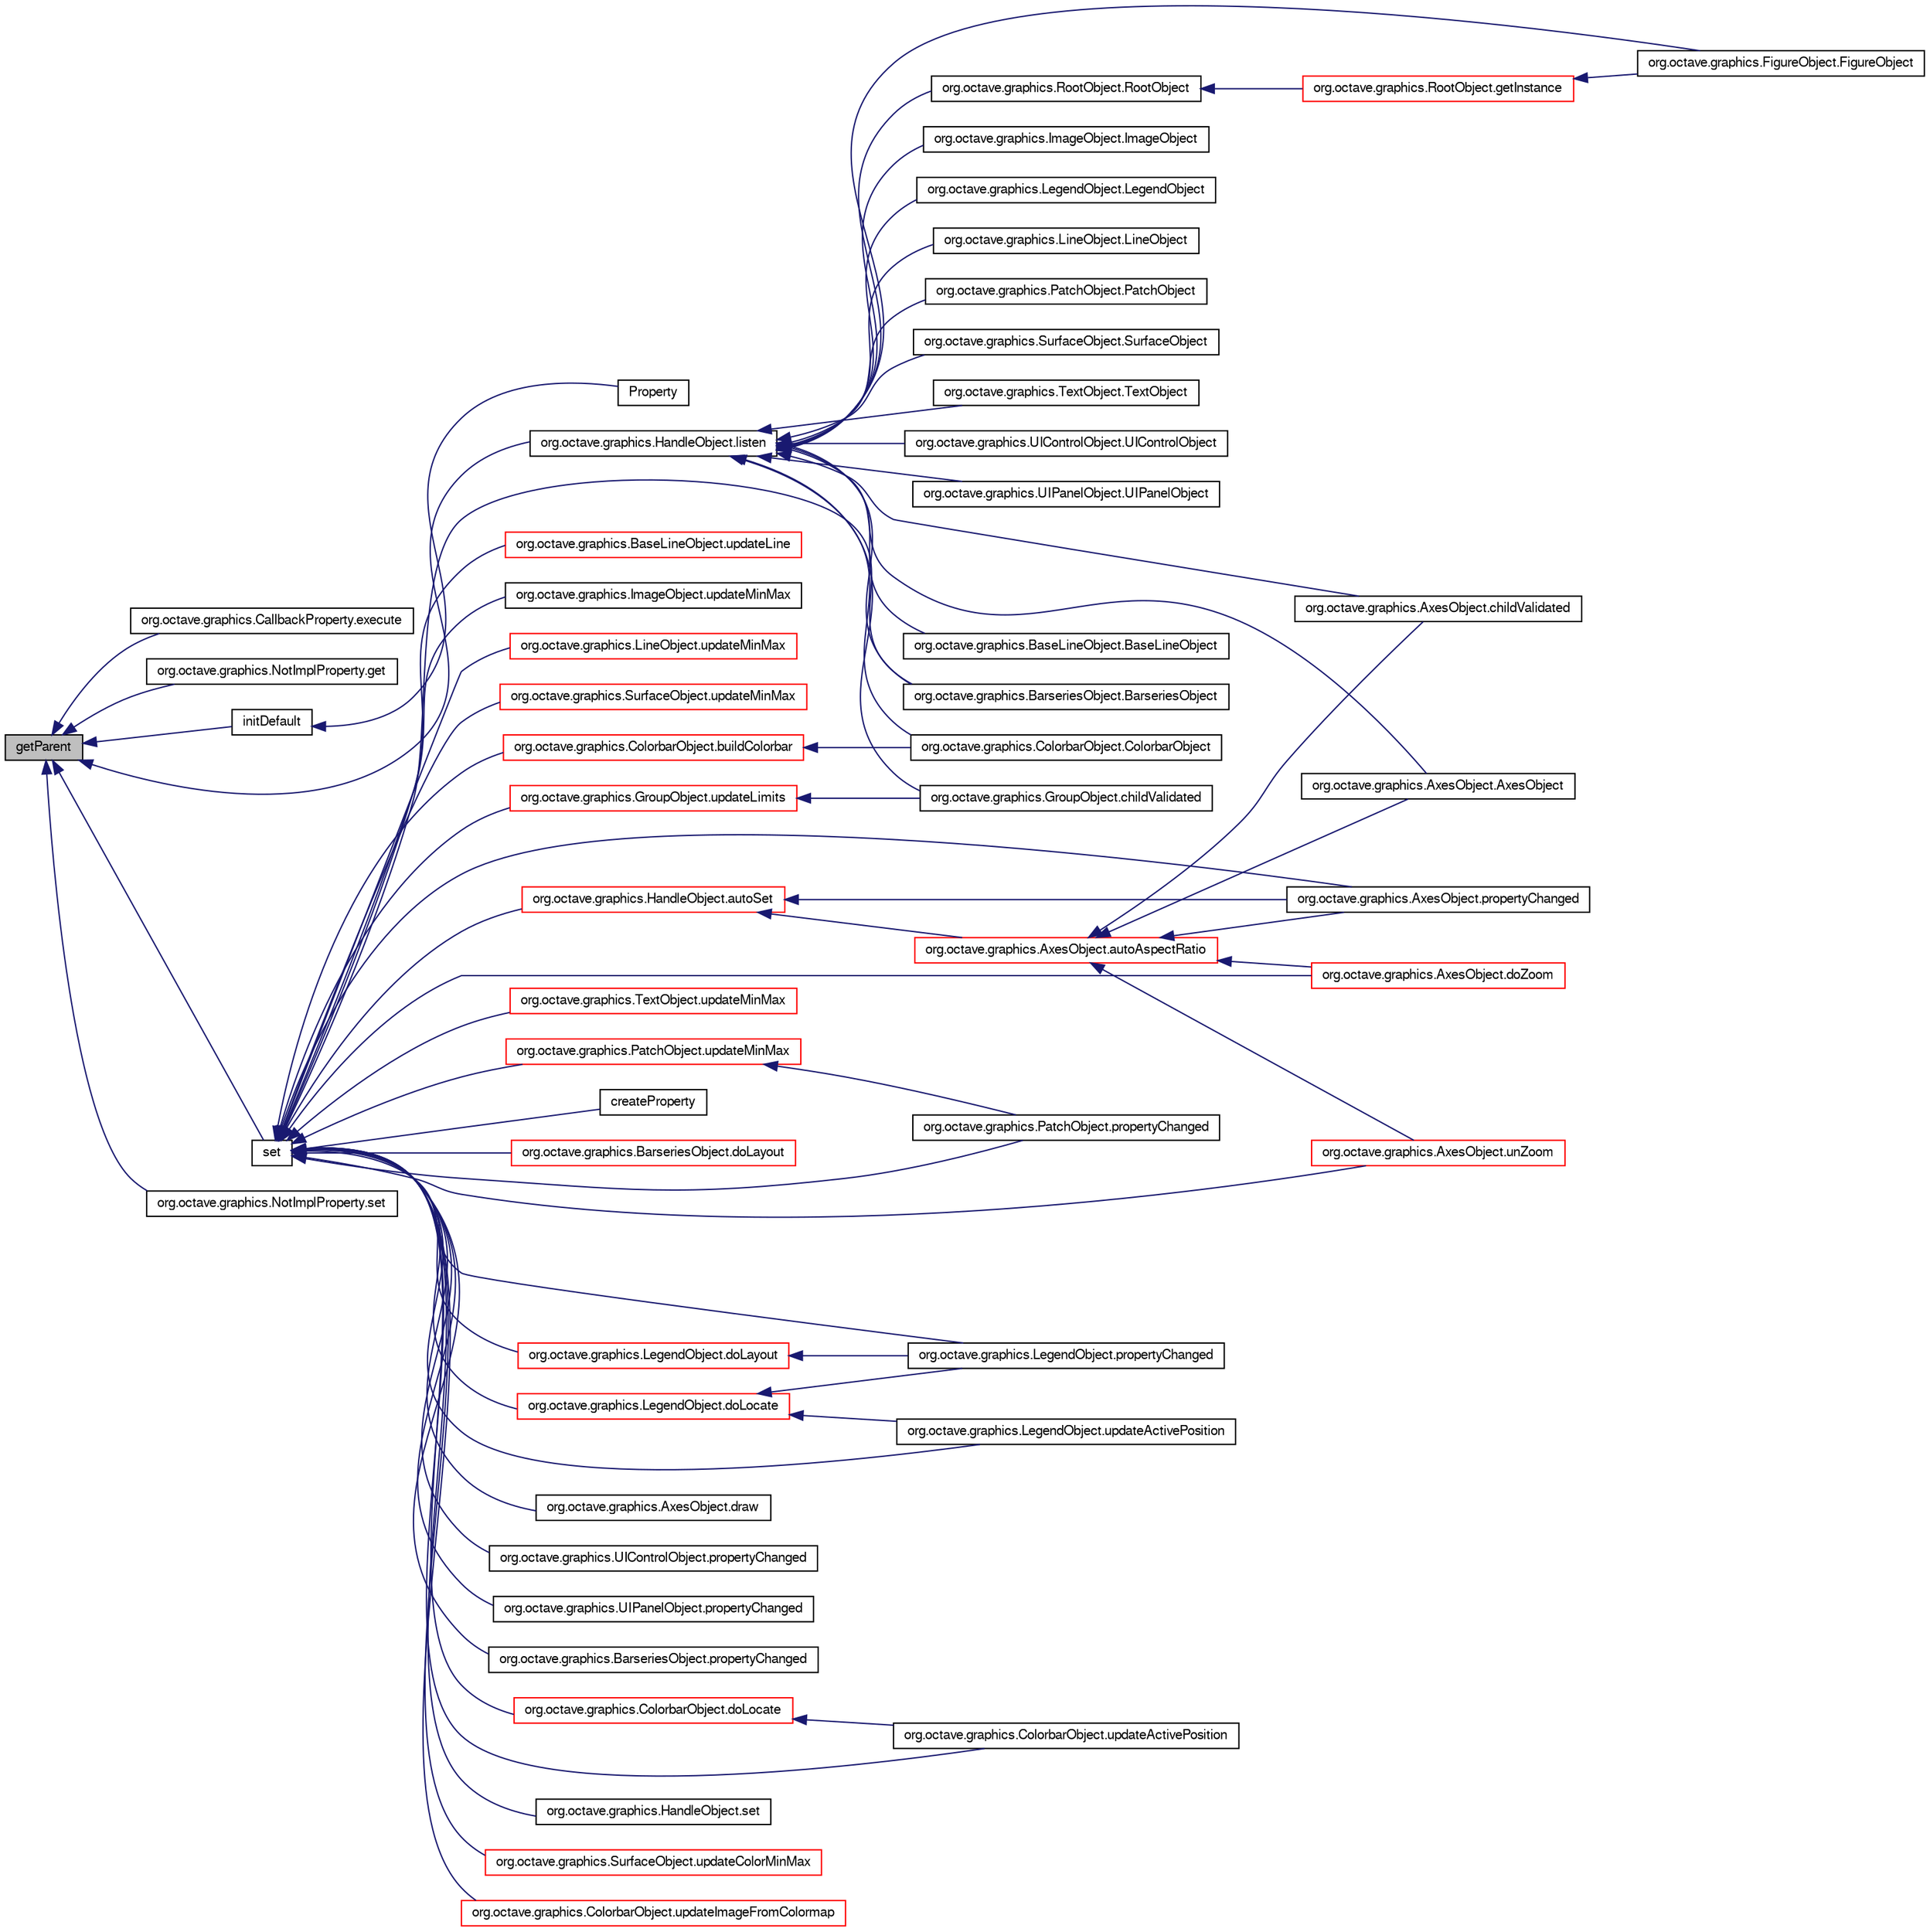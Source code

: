 digraph G
{
  edge [fontname="FreeSans",fontsize="10",labelfontname="FreeSans",labelfontsize="10"];
  node [fontname="FreeSans",fontsize="10",shape=record];
  rankdir="LR";
  Node1 [label="getParent",height=0.2,width=0.4,color="black", fillcolor="grey75", style="filled" fontcolor="black"];
  Node1 -> Node2 [dir="back",color="midnightblue",fontsize="10",style="solid",fontname="FreeSans"];
  Node2 [label="org.octave.graphics.CallbackProperty.execute",height=0.2,width=0.4,color="black", fillcolor="white", style="filled",URL="$classorg_1_1octave_1_1graphics_1_1_callback_property.html#aba1340f056cec67c4443221b5fd9c5fc"];
  Node1 -> Node3 [dir="back",color="midnightblue",fontsize="10",style="solid",fontname="FreeSans"];
  Node3 [label="org.octave.graphics.NotImplProperty.get",height=0.2,width=0.4,color="black", fillcolor="white", style="filled",URL="$classorg_1_1octave_1_1graphics_1_1_not_impl_property.html#a1dcb9a3ca99e59be2606b68eb18036a0"];
  Node1 -> Node4 [dir="back",color="midnightblue",fontsize="10",style="solid",fontname="FreeSans"];
  Node4 [label="initDefault",height=0.2,width=0.4,color="black", fillcolor="white", style="filled",URL="$classorg_1_1octave_1_1graphics_1_1_property.html#a6f087e0829c1a152415f1c5fd4d7c85f"];
  Node4 -> Node5 [dir="back",color="midnightblue",fontsize="10",style="solid",fontname="FreeSans"];
  Node5 [label="Property",height=0.2,width=0.4,color="black", fillcolor="white", style="filled",URL="$classorg_1_1octave_1_1graphics_1_1_property.html#af35844281333f931cd313c6cc053b1db"];
  Node1 -> Node6 [dir="back",color="midnightblue",fontsize="10",style="solid",fontname="FreeSans"];
  Node6 [label="org.octave.graphics.HandleObject.listen",height=0.2,width=0.4,color="black", fillcolor="white", style="filled",URL="$classorg_1_1octave_1_1graphics_1_1_handle_object.html#afeadfccbc2f3a8165f873c85c47ef024"];
  Node6 -> Node7 [dir="back",color="midnightblue",fontsize="10",style="solid",fontname="FreeSans"];
  Node7 [label="org.octave.graphics.AxesObject.AxesObject",height=0.2,width=0.4,color="black", fillcolor="white", style="filled",URL="$classorg_1_1octave_1_1graphics_1_1_axes_object.html#a95e48904fe84ed9e2b74777a4b758cdb"];
  Node6 -> Node8 [dir="back",color="midnightblue",fontsize="10",style="solid",fontname="FreeSans"];
  Node8 [label="org.octave.graphics.BarseriesObject.BarseriesObject",height=0.2,width=0.4,color="black", fillcolor="white", style="filled",URL="$classorg_1_1octave_1_1graphics_1_1_barseries_object.html#a50abf61f9991ad3269385b8bcf511738"];
  Node6 -> Node9 [dir="back",color="midnightblue",fontsize="10",style="solid",fontname="FreeSans"];
  Node9 [label="org.octave.graphics.BaseLineObject.BaseLineObject",height=0.2,width=0.4,color="black", fillcolor="white", style="filled",URL="$classorg_1_1octave_1_1graphics_1_1_base_line_object.html#afd3533853b5492e46eb96865d6b72942"];
  Node6 -> Node10 [dir="back",color="midnightblue",fontsize="10",style="solid",fontname="FreeSans"];
  Node10 [label="org.octave.graphics.GroupObject.childValidated",height=0.2,width=0.4,color="black", fillcolor="white", style="filled",URL="$classorg_1_1octave_1_1graphics_1_1_group_object.html#a8968031d1c5eaed3cc667f394cea6ba3"];
  Node6 -> Node11 [dir="back",color="midnightblue",fontsize="10",style="solid",fontname="FreeSans"];
  Node11 [label="org.octave.graphics.AxesObject.childValidated",height=0.2,width=0.4,color="black", fillcolor="white", style="filled",URL="$classorg_1_1octave_1_1graphics_1_1_axes_object.html#a8968031d1c5eaed3cc667f394cea6ba3"];
  Node6 -> Node12 [dir="back",color="midnightblue",fontsize="10",style="solid",fontname="FreeSans"];
  Node12 [label="org.octave.graphics.ColorbarObject.ColorbarObject",height=0.2,width=0.4,color="black", fillcolor="white", style="filled",URL="$classorg_1_1octave_1_1graphics_1_1_colorbar_object.html#a046394702188ee5d3b6354c41d800942"];
  Node6 -> Node13 [dir="back",color="midnightblue",fontsize="10",style="solid",fontname="FreeSans"];
  Node13 [label="org.octave.graphics.FigureObject.FigureObject",height=0.2,width=0.4,color="black", fillcolor="white", style="filled",URL="$classorg_1_1octave_1_1graphics_1_1_figure_object.html#a5573860cef1df0d5df679f47b1a8cbc5"];
  Node6 -> Node14 [dir="back",color="midnightblue",fontsize="10",style="solid",fontname="FreeSans"];
  Node14 [label="org.octave.graphics.ImageObject.ImageObject",height=0.2,width=0.4,color="black", fillcolor="white", style="filled",URL="$classorg_1_1octave_1_1graphics_1_1_image_object.html#a2405160a997dbfe8163eae2dc4710a3f"];
  Node6 -> Node15 [dir="back",color="midnightblue",fontsize="10",style="solid",fontname="FreeSans"];
  Node15 [label="org.octave.graphics.LegendObject.LegendObject",height=0.2,width=0.4,color="black", fillcolor="white", style="filled",URL="$classorg_1_1octave_1_1graphics_1_1_legend_object.html#af481b72f794bf09cd6a2bf647172ca5d"];
  Node6 -> Node16 [dir="back",color="midnightblue",fontsize="10",style="solid",fontname="FreeSans"];
  Node16 [label="org.octave.graphics.LineObject.LineObject",height=0.2,width=0.4,color="black", fillcolor="white", style="filled",URL="$classorg_1_1octave_1_1graphics_1_1_line_object.html#a54cb0d7042066bf6f55f1389aef4f354"];
  Node6 -> Node17 [dir="back",color="midnightblue",fontsize="10",style="solid",fontname="FreeSans"];
  Node17 [label="org.octave.graphics.PatchObject.PatchObject",height=0.2,width=0.4,color="black", fillcolor="white", style="filled",URL="$classorg_1_1octave_1_1graphics_1_1_patch_object.html#a26b8280ba749fcce809fa348a6629db3"];
  Node6 -> Node18 [dir="back",color="midnightblue",fontsize="10",style="solid",fontname="FreeSans"];
  Node18 [label="org.octave.graphics.RootObject.RootObject",height=0.2,width=0.4,color="black", fillcolor="white", style="filled",URL="$classorg_1_1octave_1_1graphics_1_1_root_object.html#a76fd4632f5dc1210c78d63dfcdab9d97"];
  Node18 -> Node19 [dir="back",color="midnightblue",fontsize="10",style="solid",fontname="FreeSans"];
  Node19 [label="org.octave.graphics.RootObject.getInstance",height=0.2,width=0.4,color="red", fillcolor="white", style="filled",URL="$classorg_1_1octave_1_1graphics_1_1_root_object.html#a573e273349bf21ddf5ad2c23fab0282d"];
  Node19 -> Node13 [dir="back",color="midnightblue",fontsize="10",style="solid",fontname="FreeSans"];
  Node6 -> Node20 [dir="back",color="midnightblue",fontsize="10",style="solid",fontname="FreeSans"];
  Node20 [label="org.octave.graphics.SurfaceObject.SurfaceObject",height=0.2,width=0.4,color="black", fillcolor="white", style="filled",URL="$classorg_1_1octave_1_1graphics_1_1_surface_object.html#a9972e0c51b151622ac773a2df1eb05ce"];
  Node6 -> Node21 [dir="back",color="midnightblue",fontsize="10",style="solid",fontname="FreeSans"];
  Node21 [label="org.octave.graphics.TextObject.TextObject",height=0.2,width=0.4,color="black", fillcolor="white", style="filled",URL="$classorg_1_1octave_1_1graphics_1_1_text_object.html#a81ee4ccf2f0edb3d694b3d10d60821a0"];
  Node6 -> Node22 [dir="back",color="midnightblue",fontsize="10",style="solid",fontname="FreeSans"];
  Node22 [label="org.octave.graphics.UIControlObject.UIControlObject",height=0.2,width=0.4,color="black", fillcolor="white", style="filled",URL="$classorg_1_1octave_1_1graphics_1_1_u_i_control_object.html#a50ab420be920003dd0c670eb9d18ea78"];
  Node6 -> Node23 [dir="back",color="midnightblue",fontsize="10",style="solid",fontname="FreeSans"];
  Node23 [label="org.octave.graphics.UIPanelObject.UIPanelObject",height=0.2,width=0.4,color="black", fillcolor="white", style="filled",URL="$classorg_1_1octave_1_1graphics_1_1_u_i_panel_object.html#a61532cd077fc8e6b204b2eaccb6ac62b"];
  Node1 -> Node24 [dir="back",color="midnightblue",fontsize="10",style="solid",fontname="FreeSans"];
  Node24 [label="org.octave.graphics.NotImplProperty.set",height=0.2,width=0.4,color="black", fillcolor="white", style="filled",URL="$classorg_1_1octave_1_1graphics_1_1_not_impl_property.html#afa1a5457d4b402c51eb58b213de1065f"];
  Node1 -> Node25 [dir="back",color="midnightblue",fontsize="10",style="solid",fontname="FreeSans"];
  Node25 [label="set",height=0.2,width=0.4,color="black", fillcolor="white", style="filled",URL="$classorg_1_1octave_1_1graphics_1_1_property.html#afa1a5457d4b402c51eb58b213de1065f"];
  Node25 -> Node26 [dir="back",color="midnightblue",fontsize="10",style="solid",fontname="FreeSans"];
  Node26 [label="org.octave.graphics.HandleObject.autoSet",height=0.2,width=0.4,color="red", fillcolor="white", style="filled",URL="$classorg_1_1octave_1_1graphics_1_1_handle_object.html#a8d2c5ee6879fc8f2e181270b7ea9e934"];
  Node26 -> Node27 [dir="back",color="midnightblue",fontsize="10",style="solid",fontname="FreeSans"];
  Node27 [label="org.octave.graphics.AxesObject.autoAspectRatio",height=0.2,width=0.4,color="red", fillcolor="white", style="filled",URL="$classorg_1_1octave_1_1graphics_1_1_axes_object.html#a3b96f348814a0162983f78d71d1b38ea"];
  Node27 -> Node7 [dir="back",color="midnightblue",fontsize="10",style="solid",fontname="FreeSans"];
  Node27 -> Node11 [dir="back",color="midnightblue",fontsize="10",style="solid",fontname="FreeSans"];
  Node27 -> Node28 [dir="back",color="midnightblue",fontsize="10",style="solid",fontname="FreeSans"];
  Node28 [label="org.octave.graphics.AxesObject.doZoom",height=0.2,width=0.4,color="red", fillcolor="white", style="filled",URL="$classorg_1_1octave_1_1graphics_1_1_axes_object.html#ae8c824d97814363fef35b5ed3276d626"];
  Node27 -> Node29 [dir="back",color="midnightblue",fontsize="10",style="solid",fontname="FreeSans"];
  Node29 [label="org.octave.graphics.AxesObject.propertyChanged",height=0.2,width=0.4,color="black", fillcolor="white", style="filled",URL="$classorg_1_1octave_1_1graphics_1_1_axes_object.html#a15b63fbbc7c3a7ad69eb51e60232e1cb"];
  Node27 -> Node30 [dir="back",color="midnightblue",fontsize="10",style="solid",fontname="FreeSans"];
  Node30 [label="org.octave.graphics.AxesObject.unZoom",height=0.2,width=0.4,color="red", fillcolor="white", style="filled",URL="$classorg_1_1octave_1_1graphics_1_1_axes_object.html#a3808a131f04ccbdf0d1c50f883815dca"];
  Node26 -> Node29 [dir="back",color="midnightblue",fontsize="10",style="solid",fontname="FreeSans"];
  Node25 -> Node8 [dir="back",color="midnightblue",fontsize="10",style="solid",fontname="FreeSans"];
  Node25 -> Node31 [dir="back",color="midnightblue",fontsize="10",style="solid",fontname="FreeSans"];
  Node31 [label="org.octave.graphics.ColorbarObject.buildColorbar",height=0.2,width=0.4,color="red", fillcolor="white", style="filled",URL="$classorg_1_1octave_1_1graphics_1_1_colorbar_object.html#ad7c4335dcdafd88406af75b6478f9cba"];
  Node31 -> Node12 [dir="back",color="midnightblue",fontsize="10",style="solid",fontname="FreeSans"];
  Node25 -> Node32 [dir="back",color="midnightblue",fontsize="10",style="solid",fontname="FreeSans"];
  Node32 [label="createProperty",height=0.2,width=0.4,color="black", fillcolor="white", style="filled",URL="$classorg_1_1octave_1_1graphics_1_1_property.html#a34e5cdfb0a7c418c7f4c7406d3e4eb19"];
  Node25 -> Node33 [dir="back",color="midnightblue",fontsize="10",style="solid",fontname="FreeSans"];
  Node33 [label="org.octave.graphics.BarseriesObject.doLayout",height=0.2,width=0.4,color="red", fillcolor="white", style="filled",URL="$classorg_1_1octave_1_1graphics_1_1_barseries_object.html#a47e208c762e8bcc4149bd9792d22ff6d"];
  Node25 -> Node34 [dir="back",color="midnightblue",fontsize="10",style="solid",fontname="FreeSans"];
  Node34 [label="org.octave.graphics.LegendObject.doLayout",height=0.2,width=0.4,color="red", fillcolor="white", style="filled",URL="$classorg_1_1octave_1_1graphics_1_1_legend_object.html#abf88fa0b9edf8ede8c6b1bd9e3510d4f"];
  Node34 -> Node35 [dir="back",color="midnightblue",fontsize="10",style="solid",fontname="FreeSans"];
  Node35 [label="org.octave.graphics.LegendObject.propertyChanged",height=0.2,width=0.4,color="black", fillcolor="white", style="filled",URL="$classorg_1_1octave_1_1graphics_1_1_legend_object.html#a15b63fbbc7c3a7ad69eb51e60232e1cb"];
  Node25 -> Node36 [dir="back",color="midnightblue",fontsize="10",style="solid",fontname="FreeSans"];
  Node36 [label="org.octave.graphics.ColorbarObject.doLocate",height=0.2,width=0.4,color="red", fillcolor="white", style="filled",URL="$classorg_1_1octave_1_1graphics_1_1_colorbar_object.html#af0ec59e0f5939c1311544166debd60c0"];
  Node36 -> Node37 [dir="back",color="midnightblue",fontsize="10",style="solid",fontname="FreeSans"];
  Node37 [label="org.octave.graphics.ColorbarObject.updateActivePosition",height=0.2,width=0.4,color="black", fillcolor="white", style="filled",URL="$classorg_1_1octave_1_1graphics_1_1_colorbar_object.html#ade2f110d5abeb2807c9a26961bf257a0"];
  Node25 -> Node38 [dir="back",color="midnightblue",fontsize="10",style="solid",fontname="FreeSans"];
  Node38 [label="org.octave.graphics.LegendObject.doLocate",height=0.2,width=0.4,color="red", fillcolor="white", style="filled",URL="$classorg_1_1octave_1_1graphics_1_1_legend_object.html#af0ec59e0f5939c1311544166debd60c0"];
  Node38 -> Node35 [dir="back",color="midnightblue",fontsize="10",style="solid",fontname="FreeSans"];
  Node38 -> Node39 [dir="back",color="midnightblue",fontsize="10",style="solid",fontname="FreeSans"];
  Node39 [label="org.octave.graphics.LegendObject.updateActivePosition",height=0.2,width=0.4,color="black", fillcolor="white", style="filled",URL="$classorg_1_1octave_1_1graphics_1_1_legend_object.html#ade2f110d5abeb2807c9a26961bf257a0"];
  Node25 -> Node28 [dir="back",color="midnightblue",fontsize="10",style="solid",fontname="FreeSans"];
  Node25 -> Node40 [dir="back",color="midnightblue",fontsize="10",style="solid",fontname="FreeSans"];
  Node40 [label="org.octave.graphics.AxesObject.draw",height=0.2,width=0.4,color="black", fillcolor="white", style="filled",URL="$classorg_1_1octave_1_1graphics_1_1_axes_object.html#ab32dfc3d7e8e042aade84952afa8e098"];
  Node25 -> Node41 [dir="back",color="midnightblue",fontsize="10",style="solid",fontname="FreeSans"];
  Node41 [label="org.octave.graphics.UIControlObject.propertyChanged",height=0.2,width=0.4,color="black", fillcolor="white", style="filled",URL="$classorg_1_1octave_1_1graphics_1_1_u_i_control_object.html#a15b63fbbc7c3a7ad69eb51e60232e1cb"];
  Node25 -> Node42 [dir="back",color="midnightblue",fontsize="10",style="solid",fontname="FreeSans"];
  Node42 [label="org.octave.graphics.UIPanelObject.propertyChanged",height=0.2,width=0.4,color="black", fillcolor="white", style="filled",URL="$classorg_1_1octave_1_1graphics_1_1_u_i_panel_object.html#a15b63fbbc7c3a7ad69eb51e60232e1cb"];
  Node25 -> Node43 [dir="back",color="midnightblue",fontsize="10",style="solid",fontname="FreeSans"];
  Node43 [label="org.octave.graphics.BarseriesObject.propertyChanged",height=0.2,width=0.4,color="black", fillcolor="white", style="filled",URL="$classorg_1_1octave_1_1graphics_1_1_barseries_object.html#a15b63fbbc7c3a7ad69eb51e60232e1cb"];
  Node25 -> Node35 [dir="back",color="midnightblue",fontsize="10",style="solid",fontname="FreeSans"];
  Node25 -> Node44 [dir="back",color="midnightblue",fontsize="10",style="solid",fontname="FreeSans"];
  Node44 [label="org.octave.graphics.PatchObject.propertyChanged",height=0.2,width=0.4,color="black", fillcolor="white", style="filled",URL="$classorg_1_1octave_1_1graphics_1_1_patch_object.html#a15b63fbbc7c3a7ad69eb51e60232e1cb"];
  Node25 -> Node29 [dir="back",color="midnightblue",fontsize="10",style="solid",fontname="FreeSans"];
  Node25 -> Node45 [dir="back",color="midnightblue",fontsize="10",style="solid",fontname="FreeSans"];
  Node45 [label="org.octave.graphics.HandleObject.set",height=0.2,width=0.4,color="black", fillcolor="white", style="filled",URL="$classorg_1_1octave_1_1graphics_1_1_handle_object.html#a4b3b14bcbae3be69c511d317bccbce3c"];
  Node25 -> Node30 [dir="back",color="midnightblue",fontsize="10",style="solid",fontname="FreeSans"];
  Node25 -> Node37 [dir="back",color="midnightblue",fontsize="10",style="solid",fontname="FreeSans"];
  Node25 -> Node39 [dir="back",color="midnightblue",fontsize="10",style="solid",fontname="FreeSans"];
  Node25 -> Node46 [dir="back",color="midnightblue",fontsize="10",style="solid",fontname="FreeSans"];
  Node46 [label="org.octave.graphics.SurfaceObject.updateColorMinMax",height=0.2,width=0.4,color="red", fillcolor="white", style="filled",URL="$classorg_1_1octave_1_1graphics_1_1_surface_object.html#a0283d3f79388b6f3857a6f2d6ab972b6"];
  Node25 -> Node47 [dir="back",color="midnightblue",fontsize="10",style="solid",fontname="FreeSans"];
  Node47 [label="org.octave.graphics.ColorbarObject.updateImageFromColormap",height=0.2,width=0.4,color="red", fillcolor="white", style="filled",URL="$classorg_1_1octave_1_1graphics_1_1_colorbar_object.html#a4b3e7bf033c85b1c0ee0c60c554f6029"];
  Node25 -> Node48 [dir="back",color="midnightblue",fontsize="10",style="solid",fontname="FreeSans"];
  Node48 [label="org.octave.graphics.GroupObject.updateLimits",height=0.2,width=0.4,color="red", fillcolor="white", style="filled",URL="$classorg_1_1octave_1_1graphics_1_1_group_object.html#afa70872b905ca13f20e197021b7e5380"];
  Node48 -> Node10 [dir="back",color="midnightblue",fontsize="10",style="solid",fontname="FreeSans"];
  Node25 -> Node49 [dir="back",color="midnightblue",fontsize="10",style="solid",fontname="FreeSans"];
  Node49 [label="org.octave.graphics.BaseLineObject.updateLine",height=0.2,width=0.4,color="red", fillcolor="white", style="filled",URL="$classorg_1_1octave_1_1graphics_1_1_base_line_object.html#ad3ac8d6066ae0836c103fe23353b0906"];
  Node25 -> Node50 [dir="back",color="midnightblue",fontsize="10",style="solid",fontname="FreeSans"];
  Node50 [label="org.octave.graphics.ImageObject.updateMinMax",height=0.2,width=0.4,color="black", fillcolor="white", style="filled",URL="$classorg_1_1octave_1_1graphics_1_1_image_object.html#a5a7d4ec7a8aa411b67ed0c23bddf5657"];
  Node25 -> Node51 [dir="back",color="midnightblue",fontsize="10",style="solid",fontname="FreeSans"];
  Node51 [label="org.octave.graphics.LineObject.updateMinMax",height=0.2,width=0.4,color="red", fillcolor="white", style="filled",URL="$classorg_1_1octave_1_1graphics_1_1_line_object.html#a5a7d4ec7a8aa411b67ed0c23bddf5657"];
  Node25 -> Node52 [dir="back",color="midnightblue",fontsize="10",style="solid",fontname="FreeSans"];
  Node52 [label="org.octave.graphics.SurfaceObject.updateMinMax",height=0.2,width=0.4,color="red", fillcolor="white", style="filled",URL="$classorg_1_1octave_1_1graphics_1_1_surface_object.html#a5a7d4ec7a8aa411b67ed0c23bddf5657"];
  Node25 -> Node53 [dir="back",color="midnightblue",fontsize="10",style="solid",fontname="FreeSans"];
  Node53 [label="org.octave.graphics.PatchObject.updateMinMax",height=0.2,width=0.4,color="red", fillcolor="white", style="filled",URL="$classorg_1_1octave_1_1graphics_1_1_patch_object.html#a5a7d4ec7a8aa411b67ed0c23bddf5657"];
  Node53 -> Node44 [dir="back",color="midnightblue",fontsize="10",style="solid",fontname="FreeSans"];
  Node25 -> Node54 [dir="back",color="midnightblue",fontsize="10",style="solid",fontname="FreeSans"];
  Node54 [label="org.octave.graphics.TextObject.updateMinMax",height=0.2,width=0.4,color="red", fillcolor="white", style="filled",URL="$classorg_1_1octave_1_1graphics_1_1_text_object.html#a5a7d4ec7a8aa411b67ed0c23bddf5657"];
}
